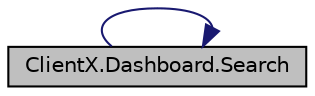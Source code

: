 digraph "ClientX.Dashboard.Search"
{
 // INTERACTIVE_SVG=YES
 // LATEX_PDF_SIZE
  edge [fontname="Helvetica",fontsize="10",labelfontname="Helvetica",labelfontsize="10"];
  node [fontname="Helvetica",fontsize="10",shape=record];
  rankdir="LR";
  Node1 [label="ClientX.Dashboard.Search",height=0.2,width=0.4,color="black", fillcolor="grey75", style="filled", fontcolor="black",tooltip="Metoda przenosząca nas do elementu wyszukanego po danym przez użytkownika CustomerID...."];
  Node1 -> Node1 [color="midnightblue",fontsize="10",style="solid",fontname="Helvetica"];
}
